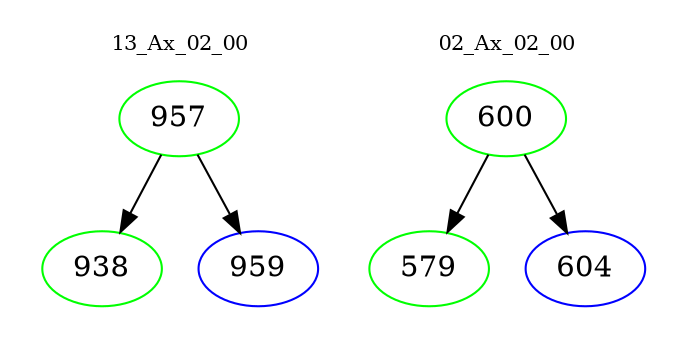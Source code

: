 digraph{
subgraph cluster_0 {
color = white
label = "13_Ax_02_00";
fontsize=10;
T0_957 [label="957", color="green"]
T0_957 -> T0_938 [color="black"]
T0_938 [label="938", color="green"]
T0_957 -> T0_959 [color="black"]
T0_959 [label="959", color="blue"]
}
subgraph cluster_1 {
color = white
label = "02_Ax_02_00";
fontsize=10;
T1_600 [label="600", color="green"]
T1_600 -> T1_579 [color="black"]
T1_579 [label="579", color="green"]
T1_600 -> T1_604 [color="black"]
T1_604 [label="604", color="blue"]
}
}
